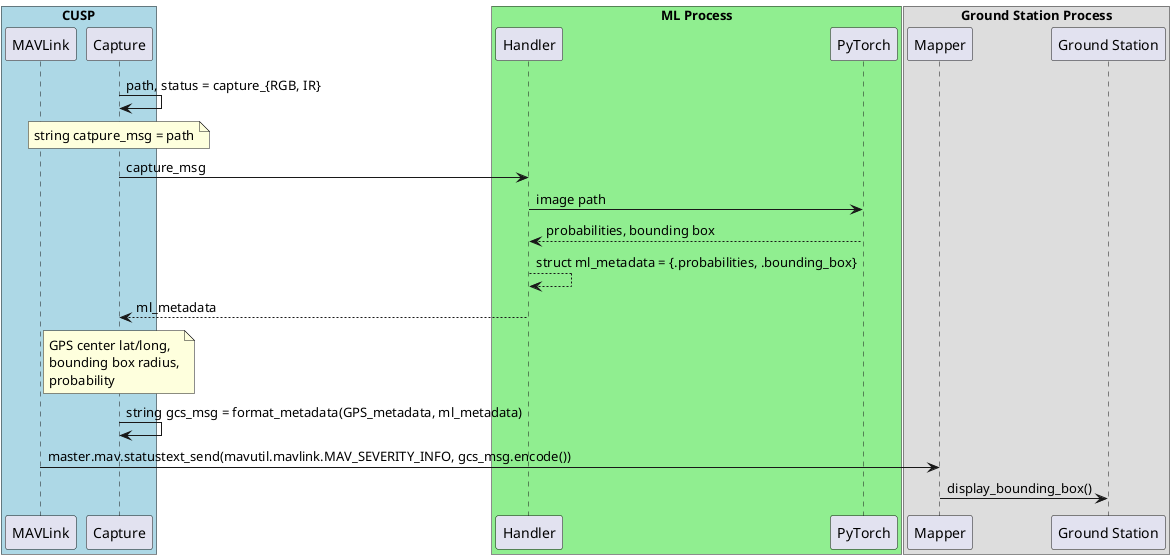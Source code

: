 @startuml

box "CUSP" #LightBlue
participant MAVLink
participant Capture
end box

box "ML Process" #LightGreen
participant Handler
participant PyTorch
end box

box "Ground Station Process"
participant Mapper
participant "Ground Station"
end box

Capture -> Capture : path, status = capture_{RGB, IR}
note over Capture : string catpure_msg = path
Capture -> Handler : capture_msg
Handler -> PyTorch : image path
PyTorch --> Handler : probabilities, bounding box
Handler --> Handler : struct ml_metadata = {.probabilities, .bounding_box}
Handler --> Capture :ml_metadata
note over Capture : GPS center lat/long,\nbounding box radius,\nprobability
Capture -> Capture : string gcs_msg = format_metadata(GPS_metadata, ml_metadata)


MAVLink -> Mapper : master.mav.statustext_send(mavutil.mavlink.MAV_SEVERITY_INFO, gcs_msg.encode())
Mapper -> "Ground Station" : display_bounding_box()

@enduml